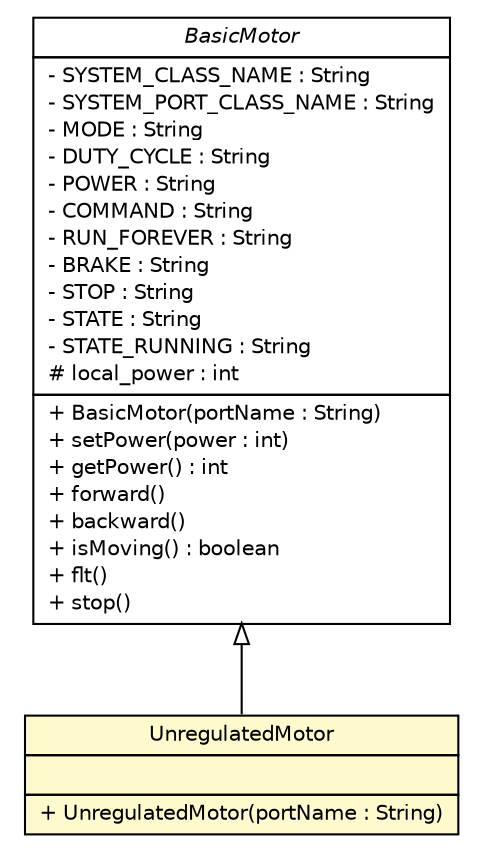 #!/usr/local/bin/dot
#
# Class diagram 
# Generated by UMLGraph version R5_6-24-gf6e263 (http://www.umlgraph.org/)
#

digraph G {
	edge [fontname="Helvetica",fontsize=10,labelfontname="Helvetica",labelfontsize=10];
	node [fontname="Helvetica",fontsize=10,shape=plaintext];
	nodesep=0.25;
	ranksep=0.5;
	// ev3dev.hardware.motor.BasicMotor
	c6080 [label=<<table title="ev3dev.hardware.motor.BasicMotor" border="0" cellborder="1" cellspacing="0" cellpadding="2" port="p" href="./BasicMotor.html">
		<tr><td><table border="0" cellspacing="0" cellpadding="1">
<tr><td align="center" balign="center"><font face="Helvetica-Oblique"> BasicMotor </font></td></tr>
		</table></td></tr>
		<tr><td><table border="0" cellspacing="0" cellpadding="1">
<tr><td align="left" balign="left"> - SYSTEM_CLASS_NAME : String </td></tr>
<tr><td align="left" balign="left"> - SYSTEM_PORT_CLASS_NAME : String </td></tr>
<tr><td align="left" balign="left"> - MODE : String </td></tr>
<tr><td align="left" balign="left"> - DUTY_CYCLE : String </td></tr>
<tr><td align="left" balign="left"> - POWER : String </td></tr>
<tr><td align="left" balign="left"> - COMMAND : String </td></tr>
<tr><td align="left" balign="left"> - RUN_FOREVER : String </td></tr>
<tr><td align="left" balign="left"> - BRAKE : String </td></tr>
<tr><td align="left" balign="left"> - STOP : String </td></tr>
<tr><td align="left" balign="left"> - STATE : String </td></tr>
<tr><td align="left" balign="left"> - STATE_RUNNING : String </td></tr>
<tr><td align="left" balign="left"> # local_power : int </td></tr>
		</table></td></tr>
		<tr><td><table border="0" cellspacing="0" cellpadding="1">
<tr><td align="left" balign="left"> + BasicMotor(portName : String) </td></tr>
<tr><td align="left" balign="left"> + setPower(power : int) </td></tr>
<tr><td align="left" balign="left"> + getPower() : int </td></tr>
<tr><td align="left" balign="left"> + forward() </td></tr>
<tr><td align="left" balign="left"> + backward() </td></tr>
<tr><td align="left" balign="left"> + isMoving() : boolean </td></tr>
<tr><td align="left" balign="left"> + flt() </td></tr>
<tr><td align="left" balign="left"> + stop() </td></tr>
		</table></td></tr>
		</table>>, URL="./BasicMotor.html", fontname="Helvetica", fontcolor="black", fontsize=10.0];
	// ev3dev.hardware.motor.UnregulatedMotor
	c6084 [label=<<table title="ev3dev.hardware.motor.UnregulatedMotor" border="0" cellborder="1" cellspacing="0" cellpadding="2" port="p" bgcolor="lemonChiffon" href="./UnregulatedMotor.html">
		<tr><td><table border="0" cellspacing="0" cellpadding="1">
<tr><td align="center" balign="center"> UnregulatedMotor </td></tr>
		</table></td></tr>
		<tr><td><table border="0" cellspacing="0" cellpadding="1">
<tr><td align="left" balign="left">  </td></tr>
		</table></td></tr>
		<tr><td><table border="0" cellspacing="0" cellpadding="1">
<tr><td align="left" balign="left"> + UnregulatedMotor(portName : String) </td></tr>
		</table></td></tr>
		</table>>, URL="./UnregulatedMotor.html", fontname="Helvetica", fontcolor="black", fontsize=10.0];
	//ev3dev.hardware.motor.UnregulatedMotor extends ev3dev.hardware.motor.BasicMotor
	c6080:p -> c6084:p [dir=back,arrowtail=empty];
}

